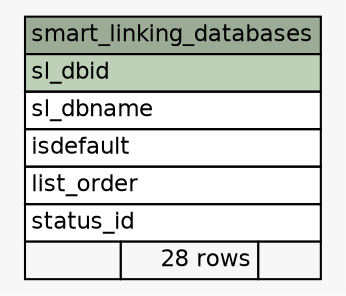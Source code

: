// dot 2.2.1 on Windows 10 10.0
// SchemaSpy rev 590
digraph "smart_linking_databases" {
  graph [
    rankdir="RL"
    bgcolor="#f7f7f7"
    nodesep="0.18"
    ranksep="0.46"
    fontname="Helvetica"
    fontsize="11"
  ];
  node [
    fontname="Helvetica"
    fontsize="11"
    shape="plaintext"
  ];
  edge [
    arrowsize="0.8"
  ];
  "smart_linking_databases" [
    label=<
    <TABLE BORDER="0" CELLBORDER="1" CELLSPACING="0" BGCOLOR="#ffffff">
      <TR><TD COLSPAN="3" BGCOLOR="#9bab96" ALIGN="CENTER">smart_linking_databases</TD></TR>
      <TR><TD PORT="sl_dbid" COLSPAN="3" BGCOLOR="#bed1b8" ALIGN="LEFT">sl_dbid</TD></TR>
      <TR><TD PORT="sl_dbname" COLSPAN="3" ALIGN="LEFT">sl_dbname</TD></TR>
      <TR><TD PORT="isdefault" COLSPAN="3" ALIGN="LEFT">isdefault</TD></TR>
      <TR><TD PORT="list_order" COLSPAN="3" ALIGN="LEFT">list_order</TD></TR>
      <TR><TD PORT="status_id" COLSPAN="3" ALIGN="LEFT">status_id</TD></TR>
      <TR><TD ALIGN="LEFT" BGCOLOR="#f7f7f7">  </TD><TD ALIGN="RIGHT" BGCOLOR="#f7f7f7">28 rows</TD><TD ALIGN="RIGHT" BGCOLOR="#f7f7f7">  </TD></TR>
    </TABLE>>
    URL="tables/smart_linking_databases.html"
    tooltip="smart_linking_databases"
  ];
}
